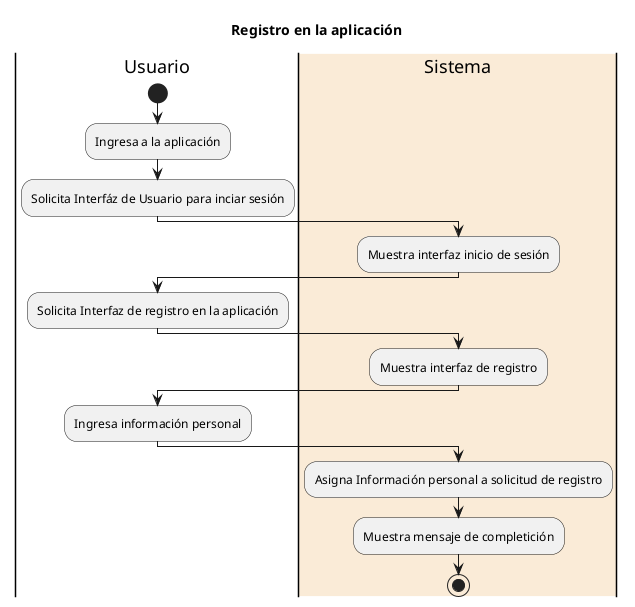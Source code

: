 @startuml Registro en la aplicación
title Registro en la aplicación 
|Usuario|
start
:Ingresa a la aplicación;
:Solicita Interfáz de Usuario para inciar sesión;
|#AntiqueWhite|Sistema|
:Muestra interfaz inicio de sesión;
|Usuario|
:Solicita Interfaz de registro en la aplicación;
|Sistema|
:Muestra interfaz de registro;
|Usuario|
:Ingresa información personal;
|Sistema|
:Asigna Información personal a solicitud de registro;
:Muestra mensaje de completición;
stop

@enduml

